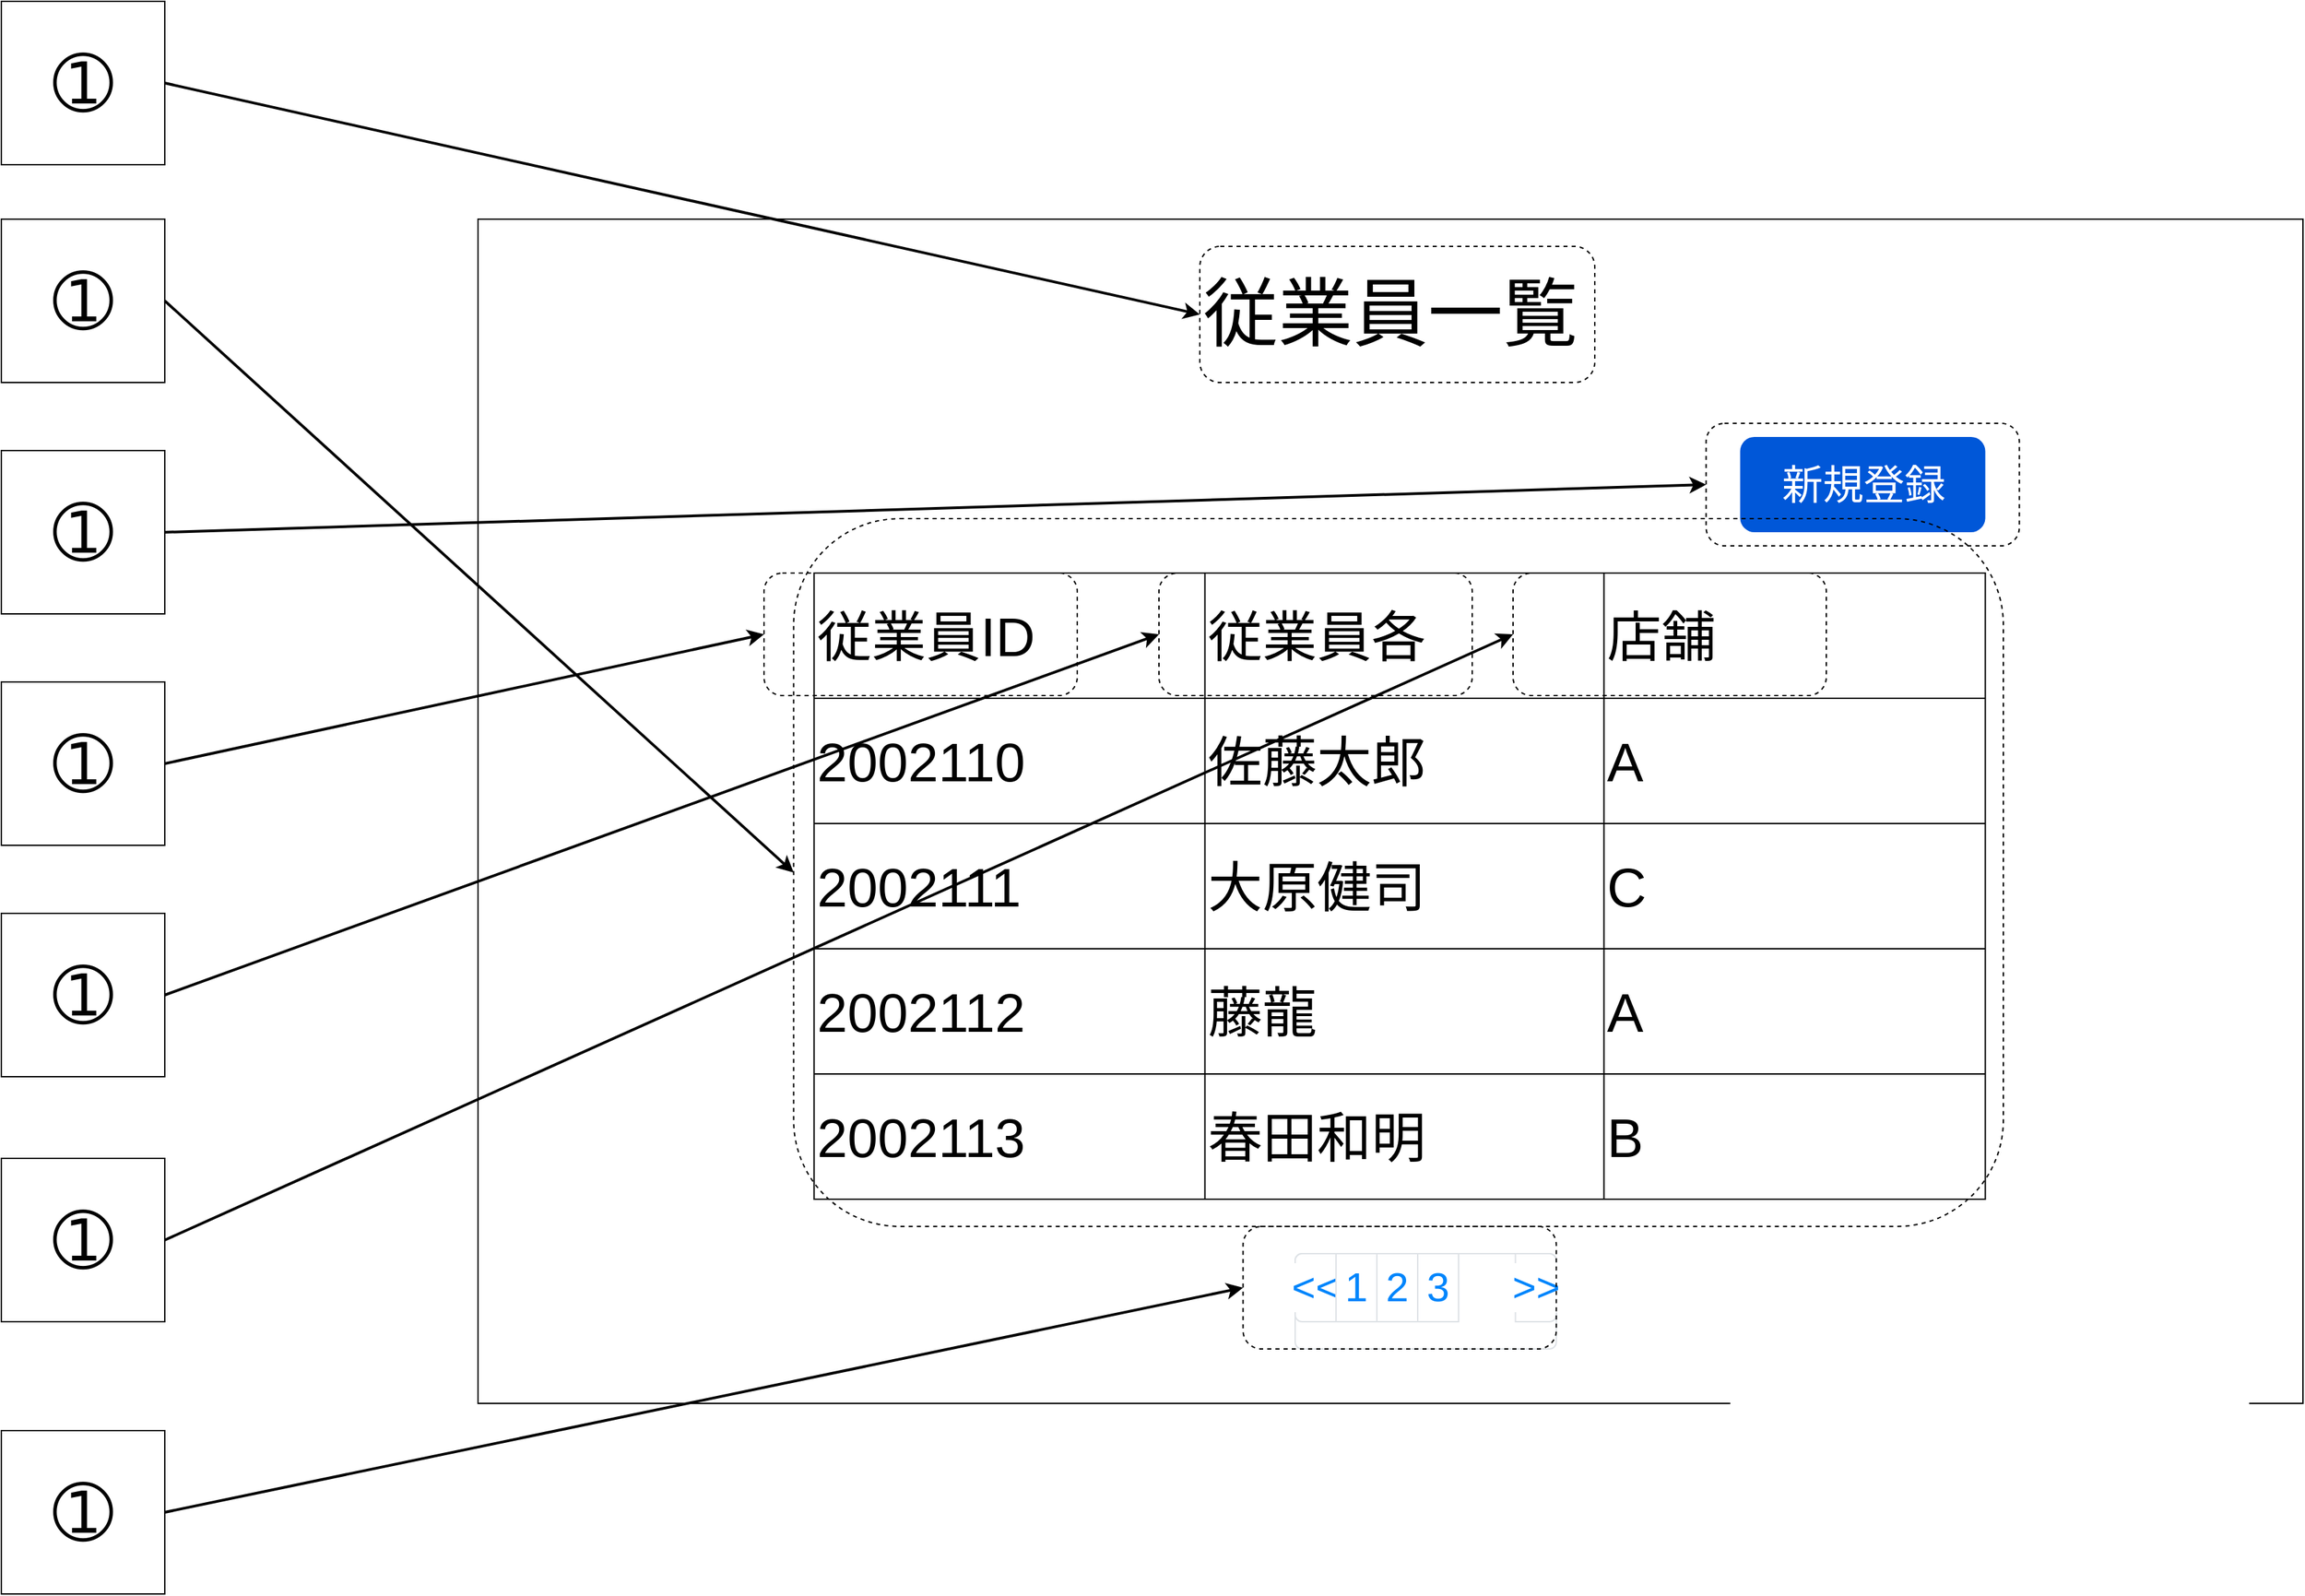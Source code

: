<mxfile version="15.6.8" type="embed">
    <diagram id="ODQDKQ3Zg5LnuwCY-Ljk" name="従業員情報一覧">
        <mxGraphModel dx="6796" dy="4392" grid="1" gridSize="10" guides="1" tooltips="1" connect="1" arrows="1" fold="1" page="1" pageScale="1" pageWidth="827" pageHeight="1169" math="0" shadow="0">
            <root>
                <mxCell id="DoA8Xpj_3A_5i_iEvsZ_-0"/>
                <mxCell id="DoA8Xpj_3A_5i_iEvsZ_-1" parent="DoA8Xpj_3A_5i_iEvsZ_-0"/>
                <mxCell id="LjeT8jU9aXoPXfR7MOK1-0" value="" style="rounded=1;whiteSpace=wrap;html=1;fontSize=53;dashed=1;fillColor=none;" vertex="1" parent="DoA8Xpj_3A_5i_iEvsZ_-1">
                    <mxGeometry x="221.75" y="-99" width="900" height="518" as="geometry"/>
                </mxCell>
                <mxCell id="LjeT8jU9aXoPXfR7MOK1-1" value="&lt;font style=&quot;font-size: 55px;&quot;&gt;従業員一覧&lt;/font&gt;" style="rounded=0;whiteSpace=wrap;html=1;labelBackgroundColor=#FFFFFF;labelBorderColor=none;fontSize=55;fontColor=default;strokeColor=default;fillColor=default;align=center;verticalAlign=top;spacingTop=30;" vertex="1" parent="DoA8Xpj_3A_5i_iEvsZ_-1">
                    <mxGeometry x="-10" y="-330" width="1340" height="870" as="geometry"/>
                </mxCell>
                <mxCell id="LjeT8jU9aXoPXfR7MOK1-2" value="" style="shape=table;startSize=0;container=1;collapsible=0;childLayout=tableLayout;labelBackgroundColor=#FFFFFF;labelBorderColor=#000000;fontSize=40;fontColor=default;strokeColor=default;fillColor=default;align=left;verticalAlign=middle;" vertex="1" parent="DoA8Xpj_3A_5i_iEvsZ_-1">
                    <mxGeometry x="236.75" y="-70" width="860" height="460" as="geometry"/>
                </mxCell>
                <mxCell id="LjeT8jU9aXoPXfR7MOK1-3" value="" style="shape=partialRectangle;collapsible=0;dropTarget=0;pointerEvents=0;fillColor=none;top=0;left=0;bottom=0;right=0;points=[[0,0.5],[1,0.5]];portConstraint=eastwest;labelBackgroundColor=#FFFFFF;labelBorderColor=#000000;fontSize=40;fontColor=default;strokeColor=default;align=left;verticalAlign=middle;" vertex="1" parent="LjeT8jU9aXoPXfR7MOK1-2">
                    <mxGeometry width="860" height="92" as="geometry"/>
                </mxCell>
                <mxCell id="LjeT8jU9aXoPXfR7MOK1-4" value="従業員ID" style="shape=partialRectangle;html=1;whiteSpace=wrap;connectable=0;overflow=hidden;fillColor=none;top=0;left=0;bottom=0;right=0;pointerEvents=1;labelBackgroundColor=#FFFFFF;labelBorderColor=none;fontSize=40;fontColor=default;strokeColor=default;align=left;verticalAlign=middle;" vertex="1" parent="LjeT8jU9aXoPXfR7MOK1-3">
                    <mxGeometry width="287" height="92" as="geometry">
                        <mxRectangle width="287" height="92" as="alternateBounds"/>
                    </mxGeometry>
                </mxCell>
                <mxCell id="LjeT8jU9aXoPXfR7MOK1-5" value="従業員各" style="shape=partialRectangle;html=1;whiteSpace=wrap;connectable=0;overflow=hidden;fillColor=none;top=0;left=0;bottom=0;right=0;pointerEvents=1;labelBackgroundColor=#FFFFFF;labelBorderColor=none;fontSize=40;fontColor=default;strokeColor=default;align=left;verticalAlign=middle;" vertex="1" parent="LjeT8jU9aXoPXfR7MOK1-3">
                    <mxGeometry x="287" width="293" height="92" as="geometry">
                        <mxRectangle width="293" height="92" as="alternateBounds"/>
                    </mxGeometry>
                </mxCell>
                <mxCell id="LjeT8jU9aXoPXfR7MOK1-6" value="店舗" style="shape=partialRectangle;html=1;whiteSpace=wrap;connectable=0;overflow=hidden;fillColor=none;top=0;left=0;bottom=0;right=0;pointerEvents=1;labelBackgroundColor=#FFFFFF;labelBorderColor=none;fontSize=40;fontColor=default;strokeColor=default;align=left;verticalAlign=middle;" vertex="1" parent="LjeT8jU9aXoPXfR7MOK1-3">
                    <mxGeometry x="580" width="280" height="92" as="geometry">
                        <mxRectangle width="280" height="92" as="alternateBounds"/>
                    </mxGeometry>
                </mxCell>
                <mxCell id="LjeT8jU9aXoPXfR7MOK1-7" value="" style="shape=partialRectangle;collapsible=0;dropTarget=0;pointerEvents=0;fillColor=none;top=0;left=0;bottom=0;right=0;points=[[0,0.5],[1,0.5]];portConstraint=eastwest;labelBackgroundColor=#FFFFFF;labelBorderColor=#000000;fontSize=40;fontColor=default;strokeColor=default;align=left;verticalAlign=middle;" vertex="1" parent="LjeT8jU9aXoPXfR7MOK1-2">
                    <mxGeometry y="92" width="860" height="92" as="geometry"/>
                </mxCell>
                <mxCell id="LjeT8jU9aXoPXfR7MOK1-8" value="2002110" style="shape=partialRectangle;html=1;whiteSpace=wrap;connectable=0;overflow=hidden;fillColor=none;top=0;left=0;bottom=0;right=0;pointerEvents=1;labelBackgroundColor=#FFFFFF;labelBorderColor=none;fontSize=40;fontColor=default;strokeColor=default;align=left;verticalAlign=middle;" vertex="1" parent="LjeT8jU9aXoPXfR7MOK1-7">
                    <mxGeometry width="287" height="92" as="geometry">
                        <mxRectangle width="287" height="92" as="alternateBounds"/>
                    </mxGeometry>
                </mxCell>
                <mxCell id="LjeT8jU9aXoPXfR7MOK1-9" value="佐藤太郎" style="shape=partialRectangle;html=1;whiteSpace=wrap;connectable=0;overflow=hidden;fillColor=none;top=0;left=0;bottom=0;right=0;pointerEvents=1;labelBackgroundColor=#FFFFFF;labelBorderColor=none;fontSize=40;fontColor=default;strokeColor=default;align=left;verticalAlign=middle;" vertex="1" parent="LjeT8jU9aXoPXfR7MOK1-7">
                    <mxGeometry x="287" width="293" height="92" as="geometry">
                        <mxRectangle width="293" height="92" as="alternateBounds"/>
                    </mxGeometry>
                </mxCell>
                <mxCell id="LjeT8jU9aXoPXfR7MOK1-10" value="A" style="shape=partialRectangle;html=1;whiteSpace=wrap;connectable=0;overflow=hidden;fillColor=none;top=0;left=0;bottom=0;right=0;pointerEvents=1;labelBackgroundColor=#FFFFFF;labelBorderColor=none;fontSize=40;fontColor=default;strokeColor=default;align=left;verticalAlign=middle;" vertex="1" parent="LjeT8jU9aXoPXfR7MOK1-7">
                    <mxGeometry x="580" width="280" height="92" as="geometry">
                        <mxRectangle width="280" height="92" as="alternateBounds"/>
                    </mxGeometry>
                </mxCell>
                <mxCell id="LjeT8jU9aXoPXfR7MOK1-11" value="" style="shape=partialRectangle;collapsible=0;dropTarget=0;pointerEvents=0;fillColor=none;top=0;left=0;bottom=0;right=0;points=[[0,0.5],[1,0.5]];portConstraint=eastwest;labelBackgroundColor=#FFFFFF;labelBorderColor=#000000;fontSize=40;fontColor=default;strokeColor=default;align=left;verticalAlign=middle;" vertex="1" parent="LjeT8jU9aXoPXfR7MOK1-2">
                    <mxGeometry y="184" width="860" height="92" as="geometry"/>
                </mxCell>
                <mxCell id="LjeT8jU9aXoPXfR7MOK1-12" value="2002111" style="shape=partialRectangle;html=1;whiteSpace=wrap;connectable=0;overflow=hidden;fillColor=none;top=0;left=0;bottom=0;right=0;pointerEvents=1;labelBackgroundColor=#FFFFFF;labelBorderColor=none;fontSize=40;fontColor=default;strokeColor=default;align=left;verticalAlign=middle;" vertex="1" parent="LjeT8jU9aXoPXfR7MOK1-11">
                    <mxGeometry width="287" height="92" as="geometry">
                        <mxRectangle width="287" height="92" as="alternateBounds"/>
                    </mxGeometry>
                </mxCell>
                <mxCell id="LjeT8jU9aXoPXfR7MOK1-13" value="大原健司" style="shape=partialRectangle;html=1;whiteSpace=wrap;connectable=0;overflow=hidden;fillColor=none;top=0;left=0;bottom=0;right=0;pointerEvents=1;labelBackgroundColor=#FFFFFF;labelBorderColor=none;fontSize=40;fontColor=default;strokeColor=default;align=left;verticalAlign=middle;" vertex="1" parent="LjeT8jU9aXoPXfR7MOK1-11">
                    <mxGeometry x="287" width="293" height="92" as="geometry">
                        <mxRectangle width="293" height="92" as="alternateBounds"/>
                    </mxGeometry>
                </mxCell>
                <mxCell id="LjeT8jU9aXoPXfR7MOK1-14" value="C" style="shape=partialRectangle;html=1;whiteSpace=wrap;connectable=0;overflow=hidden;fillColor=none;top=0;left=0;bottom=0;right=0;pointerEvents=1;labelBackgroundColor=#FFFFFF;labelBorderColor=none;fontSize=40;fontColor=default;strokeColor=default;align=left;verticalAlign=middle;" vertex="1" parent="LjeT8jU9aXoPXfR7MOK1-11">
                    <mxGeometry x="580" width="280" height="92" as="geometry">
                        <mxRectangle width="280" height="92" as="alternateBounds"/>
                    </mxGeometry>
                </mxCell>
                <mxCell id="LjeT8jU9aXoPXfR7MOK1-15" value="" style="shape=partialRectangle;collapsible=0;dropTarget=0;pointerEvents=0;fillColor=none;top=0;left=0;bottom=0;right=0;points=[[0,0.5],[1,0.5]];portConstraint=eastwest;labelBackgroundColor=#FFFFFF;labelBorderColor=#000000;fontSize=40;fontColor=default;strokeColor=default;align=left;verticalAlign=middle;" vertex="1" parent="LjeT8jU9aXoPXfR7MOK1-2">
                    <mxGeometry y="276" width="860" height="92" as="geometry"/>
                </mxCell>
                <mxCell id="LjeT8jU9aXoPXfR7MOK1-16" value="2002112" style="shape=partialRectangle;html=1;whiteSpace=wrap;connectable=0;overflow=hidden;fillColor=none;top=0;left=0;bottom=0;right=0;pointerEvents=1;labelBackgroundColor=#FFFFFF;labelBorderColor=none;fontSize=40;fontColor=default;strokeColor=default;align=left;verticalAlign=middle;" vertex="1" parent="LjeT8jU9aXoPXfR7MOK1-15">
                    <mxGeometry width="287" height="92" as="geometry">
                        <mxRectangle width="287" height="92" as="alternateBounds"/>
                    </mxGeometry>
                </mxCell>
                <mxCell id="LjeT8jU9aXoPXfR7MOK1-17" value="藤龍" style="shape=partialRectangle;html=1;whiteSpace=wrap;connectable=0;overflow=hidden;fillColor=none;top=0;left=0;bottom=0;right=0;pointerEvents=1;labelBackgroundColor=#FFFFFF;labelBorderColor=none;fontSize=40;fontColor=default;strokeColor=default;align=left;verticalAlign=middle;" vertex="1" parent="LjeT8jU9aXoPXfR7MOK1-15">
                    <mxGeometry x="287" width="293" height="92" as="geometry">
                        <mxRectangle width="293" height="92" as="alternateBounds"/>
                    </mxGeometry>
                </mxCell>
                <mxCell id="LjeT8jU9aXoPXfR7MOK1-18" value="A" style="shape=partialRectangle;html=1;whiteSpace=wrap;connectable=0;overflow=hidden;fillColor=none;top=0;left=0;bottom=0;right=0;pointerEvents=1;labelBackgroundColor=#FFFFFF;labelBorderColor=none;fontSize=40;fontColor=default;strokeColor=default;align=left;verticalAlign=middle;" vertex="1" parent="LjeT8jU9aXoPXfR7MOK1-15">
                    <mxGeometry x="580" width="280" height="92" as="geometry">
                        <mxRectangle width="280" height="92" as="alternateBounds"/>
                    </mxGeometry>
                </mxCell>
                <mxCell id="LjeT8jU9aXoPXfR7MOK1-19" value="" style="shape=partialRectangle;collapsible=0;dropTarget=0;pointerEvents=0;fillColor=none;top=0;left=0;bottom=0;right=0;points=[[0,0.5],[1,0.5]];portConstraint=eastwest;labelBackgroundColor=#FFFFFF;labelBorderColor=#000000;fontSize=40;fontColor=default;strokeColor=default;align=left;verticalAlign=middle;" vertex="1" parent="LjeT8jU9aXoPXfR7MOK1-2">
                    <mxGeometry y="368" width="860" height="92" as="geometry"/>
                </mxCell>
                <mxCell id="LjeT8jU9aXoPXfR7MOK1-20" value="2002113" style="shape=partialRectangle;html=1;whiteSpace=wrap;connectable=0;overflow=hidden;fillColor=none;top=0;left=0;bottom=0;right=0;pointerEvents=1;labelBackgroundColor=#FFFFFF;labelBorderColor=none;fontSize=40;fontColor=default;strokeColor=default;align=left;verticalAlign=middle;" vertex="1" parent="LjeT8jU9aXoPXfR7MOK1-19">
                    <mxGeometry width="287" height="92" as="geometry">
                        <mxRectangle width="287" height="92" as="alternateBounds"/>
                    </mxGeometry>
                </mxCell>
                <mxCell id="LjeT8jU9aXoPXfR7MOK1-21" value="春田和明" style="shape=partialRectangle;html=1;whiteSpace=wrap;connectable=0;overflow=hidden;fillColor=none;top=0;left=0;bottom=0;right=0;pointerEvents=1;labelBackgroundColor=#FFFFFF;labelBorderColor=none;fontSize=40;fontColor=default;strokeColor=default;align=left;verticalAlign=middle;" vertex="1" parent="LjeT8jU9aXoPXfR7MOK1-19">
                    <mxGeometry x="287" width="293" height="92" as="geometry">
                        <mxRectangle width="293" height="92" as="alternateBounds"/>
                    </mxGeometry>
                </mxCell>
                <mxCell id="LjeT8jU9aXoPXfR7MOK1-22" value="B" style="shape=partialRectangle;html=1;whiteSpace=wrap;connectable=0;overflow=hidden;fillColor=none;top=0;left=0;bottom=0;right=0;pointerEvents=1;labelBackgroundColor=#FFFFFF;labelBorderColor=none;fontSize=40;fontColor=default;strokeColor=default;align=left;verticalAlign=middle;" vertex="1" parent="LjeT8jU9aXoPXfR7MOK1-19">
                    <mxGeometry x="580" width="280" height="92" as="geometry">
                        <mxRectangle width="280" height="92" as="alternateBounds"/>
                    </mxGeometry>
                </mxCell>
                <mxCell id="LjeT8jU9aXoPXfR7MOK1-23" value="" style="html=1;shadow=0;dashed=0;shape=mxgraph.bootstrap.rrect;rSize=5;strokeColor=#DEE2E6;html=1;whiteSpace=wrap;fillColor=#ffffff;fontColor=#0085FC;labelBackgroundColor=#FFFFFF;labelBorderColor=none;fontSize=100;align=center;verticalAlign=middle;" vertex="1" parent="DoA8Xpj_3A_5i_iEvsZ_-1">
                    <mxGeometry x="590" y="430" width="191.75" height="70" as="geometry"/>
                </mxCell>
                <mxCell id="LjeT8jU9aXoPXfR7MOK1-24" value="&amp;lt;&amp;lt;" style="strokeColor=inherit;fillColor=inherit;gradientColor=inherit;fontColor=inherit;html=1;shadow=0;dashed=0;shape=mxgraph.bootstrap.leftButton;rSize=5;perimeter=none;whiteSpace=wrap;resizeHeight=1;fontSize=30;labelBackgroundColor=#FFFFFF;labelBorderColor=none;align=center;verticalAlign=top;" vertex="1" parent="LjeT8jU9aXoPXfR7MOK1-23">
                    <mxGeometry width="30" height="50" relative="1" as="geometry"/>
                </mxCell>
                <mxCell id="LjeT8jU9aXoPXfR7MOK1-25" value="&lt;font style=&quot;font-size: 30px&quot;&gt;1&lt;/font&gt;" style="strokeColor=inherit;fillColor=inherit;gradientColor=inherit;fontColor=inherit;html=1;shadow=0;dashed=0;perimeter=none;whiteSpace=wrap;resizeHeight=1;fontSize=14;labelBackgroundColor=#FFFFFF;labelBorderColor=none;align=center;verticalAlign=top;" vertex="1" parent="LjeT8jU9aXoPXfR7MOK1-23">
                    <mxGeometry width="30" height="50" relative="1" as="geometry">
                        <mxPoint x="30" as="offset"/>
                    </mxGeometry>
                </mxCell>
                <mxCell id="LjeT8jU9aXoPXfR7MOK1-26" value="2" style="strokeColor=inherit;fillColor=inherit;gradientColor=inherit;fontColor=inherit;html=1;shadow=0;dashed=0;perimeter=none;whiteSpace=wrap;resizeHeight=1;fontSize=30;labelBackgroundColor=#FFFFFF;labelBorderColor=none;align=center;verticalAlign=top;" vertex="1" parent="LjeT8jU9aXoPXfR7MOK1-23">
                    <mxGeometry width="30" height="50" relative="1" as="geometry">
                        <mxPoint x="60" as="offset"/>
                    </mxGeometry>
                </mxCell>
                <mxCell id="LjeT8jU9aXoPXfR7MOK1-27" value="3" style="strokeColor=inherit;fillColor=inherit;gradientColor=inherit;fontColor=inherit;html=1;shadow=0;dashed=0;perimeter=none;whiteSpace=wrap;resizeHeight=1;fontSize=30;labelBackgroundColor=#FFFFFF;labelBorderColor=none;align=center;verticalAlign=top;" vertex="1" parent="LjeT8jU9aXoPXfR7MOK1-23">
                    <mxGeometry width="30" height="50" relative="1" as="geometry">
                        <mxPoint x="90" as="offset"/>
                    </mxGeometry>
                </mxCell>
                <mxCell id="LjeT8jU9aXoPXfR7MOK1-28" value="&amp;gt;&amp;gt;" style="strokeColor=inherit;fillColor=inherit;gradientColor=inherit;fontColor=inherit;html=1;shadow=0;dashed=0;shape=mxgraph.bootstrap.rightButton;rSize=5;perimeter=none;whiteSpace=wrap;resizeHeight=1;fontSize=30;labelBackgroundColor=#FFFFFF;labelBorderColor=none;align=center;verticalAlign=top;" vertex="1" parent="LjeT8jU9aXoPXfR7MOK1-23">
                    <mxGeometry x="1" width="30" height="50" relative="1" as="geometry">
                        <mxPoint x="-30" as="offset"/>
                    </mxGeometry>
                </mxCell>
                <mxCell id="LjeT8jU9aXoPXfR7MOK1-29" value="" style="rounded=1;whiteSpace=wrap;html=1;fontSize=53;dashed=1;fillColor=none;" vertex="1" parent="LjeT8jU9aXoPXfR7MOK1-23">
                    <mxGeometry x="-38.25" y="-20" width="230" height="90" as="geometry"/>
                </mxCell>
                <mxCell id="LjeT8jU9aXoPXfR7MOK1-30" value="新規登録" style="rounded=1;fillColor=#0057D8;align=center;strokeColor=none;html=1;fontColor=#ffffff;fontSize=30;sketch=0;labelBackgroundColor=none;labelBorderColor=none;" vertex="1" parent="DoA8Xpj_3A_5i_iEvsZ_-1">
                    <mxGeometry x="916.75" y="-170" width="180" height="70" as="geometry"/>
                </mxCell>
                <mxCell id="LjeT8jU9aXoPXfR7MOK1-31" value="➀" style="rounded=0;whiteSpace=wrap;html=1;fontSize=53;" vertex="1" parent="DoA8Xpj_3A_5i_iEvsZ_-1">
                    <mxGeometry x="-360" y="-490" width="120" height="120" as="geometry"/>
                </mxCell>
                <mxCell id="LjeT8jU9aXoPXfR7MOK1-32" value="" style="endArrow=classic;html=1;rounded=0;fontSize=53;exitX=1;exitY=0.5;exitDx=0;exitDy=0;entryX=0;entryY=0.5;entryDx=0;entryDy=0;strokeWidth=2;" edge="1" parent="DoA8Xpj_3A_5i_iEvsZ_-1" source="LjeT8jU9aXoPXfR7MOK1-31" target="LjeT8jU9aXoPXfR7MOK1-33">
                    <mxGeometry width="50" height="50" relative="1" as="geometry">
                        <mxPoint x="-230" y="-300.0" as="sourcePoint"/>
                        <mxPoint x="560" y="65" as="targetPoint"/>
                    </mxGeometry>
                </mxCell>
                <mxCell id="LjeT8jU9aXoPXfR7MOK1-33" value="" style="rounded=1;whiteSpace=wrap;html=1;fontSize=53;dashed=1;fillColor=none;" vertex="1" parent="DoA8Xpj_3A_5i_iEvsZ_-1">
                    <mxGeometry x="520" y="-310" width="290" height="100" as="geometry"/>
                </mxCell>
                <mxCell id="LjeT8jU9aXoPXfR7MOK1-34" value="" style="rounded=1;whiteSpace=wrap;html=1;fontSize=53;dashed=1;fillColor=none;" vertex="1" parent="DoA8Xpj_3A_5i_iEvsZ_-1">
                    <mxGeometry x="891.75" y="-180" width="230" height="90" as="geometry"/>
                </mxCell>
                <mxCell id="LjeT8jU9aXoPXfR7MOK1-35" value="" style="rounded=1;whiteSpace=wrap;html=1;fontSize=53;dashed=1;fillColor=none;" vertex="1" parent="DoA8Xpj_3A_5i_iEvsZ_-1">
                    <mxGeometry x="200" y="-70" width="230" height="90" as="geometry"/>
                </mxCell>
                <mxCell id="LjeT8jU9aXoPXfR7MOK1-36" value="" style="rounded=1;whiteSpace=wrap;html=1;fontSize=53;dashed=1;fillColor=none;" vertex="1" parent="DoA8Xpj_3A_5i_iEvsZ_-1">
                    <mxGeometry x="490" y="-70" width="230" height="90" as="geometry"/>
                </mxCell>
                <mxCell id="LjeT8jU9aXoPXfR7MOK1-37" value="" style="rounded=1;whiteSpace=wrap;html=1;fontSize=53;dashed=1;fillColor=none;" vertex="1" parent="DoA8Xpj_3A_5i_iEvsZ_-1">
                    <mxGeometry x="750" y="-70" width="230" height="90" as="geometry"/>
                </mxCell>
                <mxCell id="LjeT8jU9aXoPXfR7MOK1-38" value="➀" style="rounded=0;whiteSpace=wrap;html=1;fontSize=53;" vertex="1" parent="DoA8Xpj_3A_5i_iEvsZ_-1">
                    <mxGeometry x="-360" y="360" width="120" height="120" as="geometry"/>
                </mxCell>
                <mxCell id="LjeT8jU9aXoPXfR7MOK1-39" value="➀" style="rounded=0;whiteSpace=wrap;html=1;fontSize=53;" vertex="1" parent="DoA8Xpj_3A_5i_iEvsZ_-1">
                    <mxGeometry x="-360" y="180" width="120" height="120" as="geometry"/>
                </mxCell>
                <mxCell id="LjeT8jU9aXoPXfR7MOK1-40" value="➀" style="rounded=0;whiteSpace=wrap;html=1;fontSize=53;" vertex="1" parent="DoA8Xpj_3A_5i_iEvsZ_-1">
                    <mxGeometry x="-360" y="10" width="120" height="120" as="geometry"/>
                </mxCell>
                <mxCell id="LjeT8jU9aXoPXfR7MOK1-41" value="➀" style="rounded=0;whiteSpace=wrap;html=1;fontSize=53;" vertex="1" parent="DoA8Xpj_3A_5i_iEvsZ_-1">
                    <mxGeometry x="-360" y="-160" width="120" height="120" as="geometry"/>
                </mxCell>
                <mxCell id="LjeT8jU9aXoPXfR7MOK1-42" value="➀" style="rounded=0;whiteSpace=wrap;html=1;fontSize=53;" vertex="1" parent="DoA8Xpj_3A_5i_iEvsZ_-1">
                    <mxGeometry x="-360" y="560" width="120" height="120" as="geometry"/>
                </mxCell>
                <mxCell id="LjeT8jU9aXoPXfR7MOK1-43" value="" style="endArrow=classic;html=1;rounded=0;fontSize=53;exitX=1;exitY=0.5;exitDx=0;exitDy=0;entryX=0;entryY=0.5;entryDx=0;entryDy=0;strokeWidth=2;" edge="1" parent="DoA8Xpj_3A_5i_iEvsZ_-1" source="LjeT8jU9aXoPXfR7MOK1-41" target="LjeT8jU9aXoPXfR7MOK1-34">
                    <mxGeometry width="50" height="50" relative="1" as="geometry">
                        <mxPoint x="-230" y="-290" as="sourcePoint"/>
                        <mxPoint x="530.0" y="-245" as="targetPoint"/>
                    </mxGeometry>
                </mxCell>
                <mxCell id="LjeT8jU9aXoPXfR7MOK1-44" value="" style="endArrow=classic;html=1;rounded=0;fontSize=53;exitX=1;exitY=0.5;exitDx=0;exitDy=0;entryX=0;entryY=0.5;entryDx=0;entryDy=0;strokeWidth=2;" edge="1" parent="DoA8Xpj_3A_5i_iEvsZ_-1" source="LjeT8jU9aXoPXfR7MOK1-40" target="LjeT8jU9aXoPXfR7MOK1-35">
                    <mxGeometry width="50" height="50" relative="1" as="geometry">
                        <mxPoint x="-230" y="-90" as="sourcePoint"/>
                        <mxPoint x="901.75" y="-125" as="targetPoint"/>
                    </mxGeometry>
                </mxCell>
                <mxCell id="LjeT8jU9aXoPXfR7MOK1-45" value="" style="endArrow=classic;html=1;rounded=0;fontSize=53;exitX=1;exitY=0.5;exitDx=0;exitDy=0;entryX=0;entryY=0.5;entryDx=0;entryDy=0;strokeWidth=2;" edge="1" parent="DoA8Xpj_3A_5i_iEvsZ_-1" source="LjeT8jU9aXoPXfR7MOK1-38" target="LjeT8jU9aXoPXfR7MOK1-37">
                    <mxGeometry width="50" height="50" relative="1" as="geometry">
                        <mxPoint x="-230" y="250" as="sourcePoint"/>
                        <mxPoint x="500.0" y="-15" as="targetPoint"/>
                    </mxGeometry>
                </mxCell>
                <mxCell id="LjeT8jU9aXoPXfR7MOK1-46" value="" style="endArrow=classic;html=1;rounded=0;fontSize=53;exitX=1;exitY=0.5;exitDx=0;exitDy=0;entryX=0;entryY=0.5;entryDx=0;entryDy=0;strokeWidth=2;" edge="1" parent="DoA8Xpj_3A_5i_iEvsZ_-1" source="LjeT8jU9aXoPXfR7MOK1-42" target="LjeT8jU9aXoPXfR7MOK1-29">
                    <mxGeometry width="50" height="50" relative="1" as="geometry">
                        <mxPoint x="-230" y="430" as="sourcePoint"/>
                        <mxPoint x="760.0" y="-15" as="targetPoint"/>
                    </mxGeometry>
                </mxCell>
                <mxCell id="LjeT8jU9aXoPXfR7MOK1-47" value="➀" style="rounded=0;whiteSpace=wrap;html=1;fontSize=53;" vertex="1" parent="DoA8Xpj_3A_5i_iEvsZ_-1">
                    <mxGeometry x="-360" y="-330" width="120" height="120" as="geometry"/>
                </mxCell>
                <mxCell id="LjeT8jU9aXoPXfR7MOK1-48" value="" style="endArrow=classic;html=1;rounded=0;fontSize=53;exitX=1;exitY=0.5;exitDx=0;exitDy=0;entryX=0;entryY=0.5;entryDx=0;entryDy=0;strokeWidth=2;" edge="1" parent="DoA8Xpj_3A_5i_iEvsZ_-1" source="LjeT8jU9aXoPXfR7MOK1-47" target="LjeT8jU9aXoPXfR7MOK1-50">
                    <mxGeometry width="50" height="50" relative="1" as="geometry">
                        <mxPoint x="-230" y="-90" as="sourcePoint"/>
                        <mxPoint x="901.75" y="-125" as="targetPoint"/>
                    </mxGeometry>
                </mxCell>
                <mxCell id="LjeT8jU9aXoPXfR7MOK1-49" value="" style="endArrow=classic;html=1;rounded=0;fontSize=53;exitX=1;exitY=0.5;exitDx=0;exitDy=0;strokeWidth=2;entryX=0;entryY=0.5;entryDx=0;entryDy=0;" edge="1" parent="DoA8Xpj_3A_5i_iEvsZ_-1" source="LjeT8jU9aXoPXfR7MOK1-39" target="LjeT8jU9aXoPXfR7MOK1-36">
                    <mxGeometry width="50" height="50" relative="1" as="geometry">
                        <mxPoint x="-230" y="80" as="sourcePoint"/>
                        <mxPoint x="210" y="-15" as="targetPoint"/>
                    </mxGeometry>
                </mxCell>
                <mxCell id="LjeT8jU9aXoPXfR7MOK1-50" value="" style="rounded=1;whiteSpace=wrap;html=1;fontSize=53;dashed=1;fillColor=none;" vertex="1" parent="DoA8Xpj_3A_5i_iEvsZ_-1">
                    <mxGeometry x="221.75" y="-110" width="888.25" height="520" as="geometry"/>
                </mxCell>
            </root>
        </mxGraphModel>
    </diagram>
</mxfile>